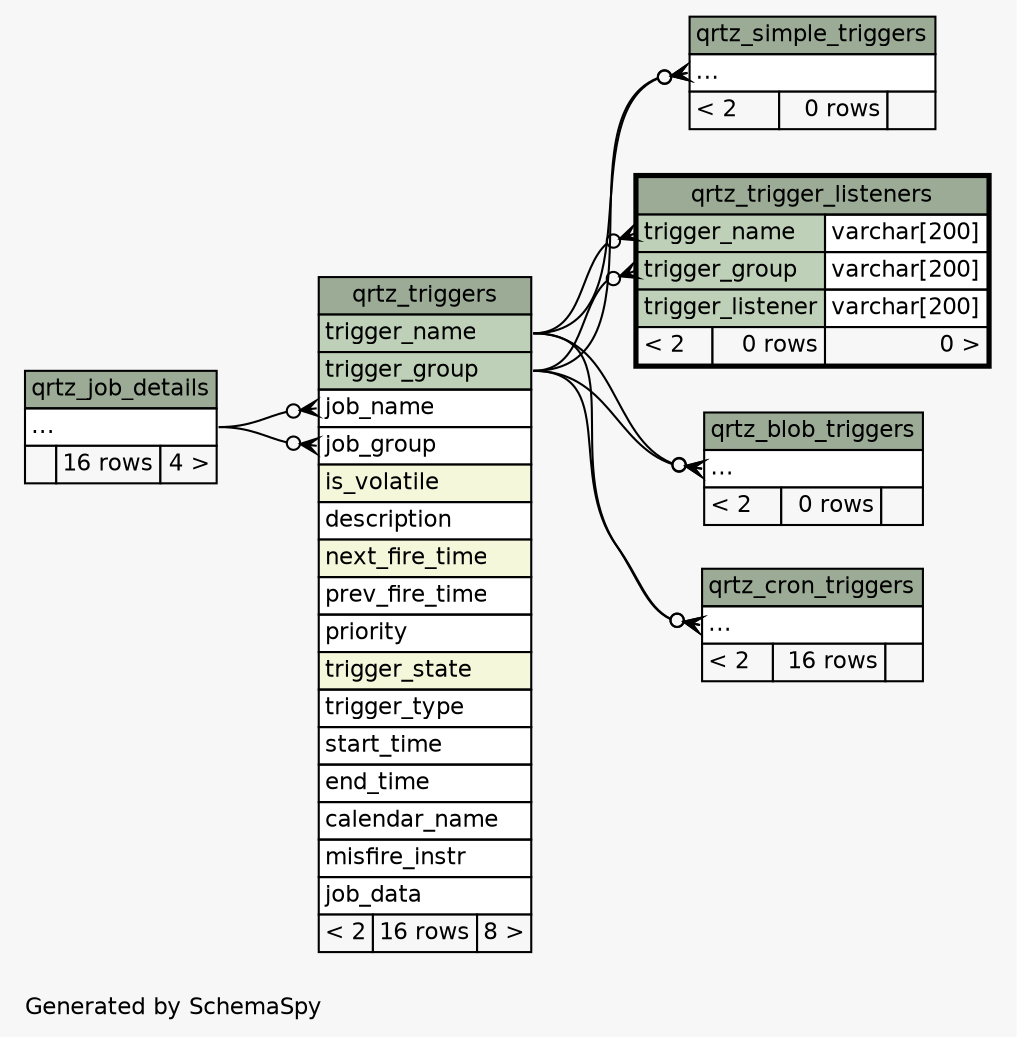 // dot 2.26.0 on Linux 2.6.32-504.el6.x86_64
// SchemaSpy rev 590
digraph "twoDegreesRelationshipsDiagram" {
  graph [
    rankdir="RL"
    bgcolor="#f7f7f7"
    label="\nGenerated by SchemaSpy"
    labeljust="l"
    nodesep="0.18"
    ranksep="0.46"
    fontname="Helvetica"
    fontsize="11"
  ];
  node [
    fontname="Helvetica"
    fontsize="11"
    shape="plaintext"
  ];
  edge [
    arrowsize="0.8"
  ];
  "qrtz_blob_triggers":"elipses":w -> "qrtz_triggers":"trigger_group":e [arrowhead=none dir=back arrowtail=crowodot];
  "qrtz_blob_triggers":"elipses":w -> "qrtz_triggers":"trigger_name":e [arrowhead=none dir=back arrowtail=crowodot];
  "qrtz_cron_triggers":"elipses":w -> "qrtz_triggers":"trigger_group":e [arrowhead=none dir=back arrowtail=crowodot];
  "qrtz_cron_triggers":"elipses":w -> "qrtz_triggers":"trigger_name":e [arrowhead=none dir=back arrowtail=crowodot];
  "qrtz_simple_triggers":"elipses":w -> "qrtz_triggers":"trigger_group":e [arrowhead=none dir=back arrowtail=crowodot];
  "qrtz_simple_triggers":"elipses":w -> "qrtz_triggers":"trigger_name":e [arrowhead=none dir=back arrowtail=crowodot];
  "qrtz_trigger_listeners":"trigger_group":w -> "qrtz_triggers":"trigger_group":e [arrowhead=none dir=back arrowtail=crowodot];
  "qrtz_trigger_listeners":"trigger_name":w -> "qrtz_triggers":"trigger_name":e [arrowhead=none dir=back arrowtail=crowodot];
  "qrtz_triggers":"job_group":w -> "qrtz_job_details":"elipses":e [arrowhead=none dir=back arrowtail=crowodot];
  "qrtz_triggers":"job_name":w -> "qrtz_job_details":"elipses":e [arrowhead=none dir=back arrowtail=crowodot];
  "qrtz_blob_triggers" [
    label=<
    <TABLE BORDER="0" CELLBORDER="1" CELLSPACING="0" BGCOLOR="#ffffff">
      <TR><TD COLSPAN="3" BGCOLOR="#9bab96" ALIGN="CENTER">qrtz_blob_triggers</TD></TR>
      <TR><TD PORT="elipses" COLSPAN="3" ALIGN="LEFT">...</TD></TR>
      <TR><TD ALIGN="LEFT" BGCOLOR="#f7f7f7">&lt; 2</TD><TD ALIGN="RIGHT" BGCOLOR="#f7f7f7">0 rows</TD><TD ALIGN="RIGHT" BGCOLOR="#f7f7f7">  </TD></TR>
    </TABLE>>
    URL="qrtz_blob_triggers.html"
    tooltip="qrtz_blob_triggers"
  ];
  "qrtz_cron_triggers" [
    label=<
    <TABLE BORDER="0" CELLBORDER="1" CELLSPACING="0" BGCOLOR="#ffffff">
      <TR><TD COLSPAN="3" BGCOLOR="#9bab96" ALIGN="CENTER">qrtz_cron_triggers</TD></TR>
      <TR><TD PORT="elipses" COLSPAN="3" ALIGN="LEFT">...</TD></TR>
      <TR><TD ALIGN="LEFT" BGCOLOR="#f7f7f7">&lt; 2</TD><TD ALIGN="RIGHT" BGCOLOR="#f7f7f7">16 rows</TD><TD ALIGN="RIGHT" BGCOLOR="#f7f7f7">  </TD></TR>
    </TABLE>>
    URL="qrtz_cron_triggers.html"
    tooltip="qrtz_cron_triggers"
  ];
  "qrtz_job_details" [
    label=<
    <TABLE BORDER="0" CELLBORDER="1" CELLSPACING="0" BGCOLOR="#ffffff">
      <TR><TD COLSPAN="3" BGCOLOR="#9bab96" ALIGN="CENTER">qrtz_job_details</TD></TR>
      <TR><TD PORT="elipses" COLSPAN="3" ALIGN="LEFT">...</TD></TR>
      <TR><TD ALIGN="LEFT" BGCOLOR="#f7f7f7">  </TD><TD ALIGN="RIGHT" BGCOLOR="#f7f7f7">16 rows</TD><TD ALIGN="RIGHT" BGCOLOR="#f7f7f7">4 &gt;</TD></TR>
    </TABLE>>
    URL="qrtz_job_details.html"
    tooltip="qrtz_job_details"
  ];
  "qrtz_simple_triggers" [
    label=<
    <TABLE BORDER="0" CELLBORDER="1" CELLSPACING="0" BGCOLOR="#ffffff">
      <TR><TD COLSPAN="3" BGCOLOR="#9bab96" ALIGN="CENTER">qrtz_simple_triggers</TD></TR>
      <TR><TD PORT="elipses" COLSPAN="3" ALIGN="LEFT">...</TD></TR>
      <TR><TD ALIGN="LEFT" BGCOLOR="#f7f7f7">&lt; 2</TD><TD ALIGN="RIGHT" BGCOLOR="#f7f7f7">0 rows</TD><TD ALIGN="RIGHT" BGCOLOR="#f7f7f7">  </TD></TR>
    </TABLE>>
    URL="qrtz_simple_triggers.html"
    tooltip="qrtz_simple_triggers"
  ];
  "qrtz_trigger_listeners" [
    label=<
    <TABLE BORDER="2" CELLBORDER="1" CELLSPACING="0" BGCOLOR="#ffffff">
      <TR><TD COLSPAN="3" BGCOLOR="#9bab96" ALIGN="CENTER">qrtz_trigger_listeners</TD></TR>
      <TR><TD PORT="trigger_name" COLSPAN="2" BGCOLOR="#bed1b8" ALIGN="LEFT">trigger_name</TD><TD PORT="trigger_name.type" ALIGN="LEFT">varchar[200]</TD></TR>
      <TR><TD PORT="trigger_group" COLSPAN="2" BGCOLOR="#bed1b8" ALIGN="LEFT">trigger_group</TD><TD PORT="trigger_group.type" ALIGN="LEFT">varchar[200]</TD></TR>
      <TR><TD PORT="trigger_listener" COLSPAN="2" BGCOLOR="#bed1b8" ALIGN="LEFT">trigger_listener</TD><TD PORT="trigger_listener.type" ALIGN="LEFT">varchar[200]</TD></TR>
      <TR><TD ALIGN="LEFT" BGCOLOR="#f7f7f7">&lt; 2</TD><TD ALIGN="RIGHT" BGCOLOR="#f7f7f7">0 rows</TD><TD ALIGN="RIGHT" BGCOLOR="#f7f7f7">0 &gt;</TD></TR>
    </TABLE>>
    URL="qrtz_trigger_listeners.html"
    tooltip="qrtz_trigger_listeners"
  ];
  "qrtz_triggers" [
    label=<
    <TABLE BORDER="0" CELLBORDER="1" CELLSPACING="0" BGCOLOR="#ffffff">
      <TR><TD COLSPAN="3" BGCOLOR="#9bab96" ALIGN="CENTER">qrtz_triggers</TD></TR>
      <TR><TD PORT="trigger_name" COLSPAN="3" BGCOLOR="#bed1b8" ALIGN="LEFT">trigger_name</TD></TR>
      <TR><TD PORT="trigger_group" COLSPAN="3" BGCOLOR="#bed1b8" ALIGN="LEFT">trigger_group</TD></TR>
      <TR><TD PORT="job_name" COLSPAN="3" ALIGN="LEFT">job_name</TD></TR>
      <TR><TD PORT="job_group" COLSPAN="3" ALIGN="LEFT">job_group</TD></TR>
      <TR><TD PORT="is_volatile" COLSPAN="3" BGCOLOR="#f4f7da" ALIGN="LEFT">is_volatile</TD></TR>
      <TR><TD PORT="description" COLSPAN="3" ALIGN="LEFT">description</TD></TR>
      <TR><TD PORT="next_fire_time" COLSPAN="3" BGCOLOR="#f4f7da" ALIGN="LEFT">next_fire_time</TD></TR>
      <TR><TD PORT="prev_fire_time" COLSPAN="3" ALIGN="LEFT">prev_fire_time</TD></TR>
      <TR><TD PORT="priority" COLSPAN="3" ALIGN="LEFT">priority</TD></TR>
      <TR><TD PORT="trigger_state" COLSPAN="3" BGCOLOR="#f4f7da" ALIGN="LEFT">trigger_state</TD></TR>
      <TR><TD PORT="trigger_type" COLSPAN="3" ALIGN="LEFT">trigger_type</TD></TR>
      <TR><TD PORT="start_time" COLSPAN="3" ALIGN="LEFT">start_time</TD></TR>
      <TR><TD PORT="end_time" COLSPAN="3" ALIGN="LEFT">end_time</TD></TR>
      <TR><TD PORT="calendar_name" COLSPAN="3" ALIGN="LEFT">calendar_name</TD></TR>
      <TR><TD PORT="misfire_instr" COLSPAN="3" ALIGN="LEFT">misfire_instr</TD></TR>
      <TR><TD PORT="job_data" COLSPAN="3" ALIGN="LEFT">job_data</TD></TR>
      <TR><TD ALIGN="LEFT" BGCOLOR="#f7f7f7">&lt; 2</TD><TD ALIGN="RIGHT" BGCOLOR="#f7f7f7">16 rows</TD><TD ALIGN="RIGHT" BGCOLOR="#f7f7f7">8 &gt;</TD></TR>
    </TABLE>>
    URL="qrtz_triggers.html"
    tooltip="qrtz_triggers"
  ];
}
